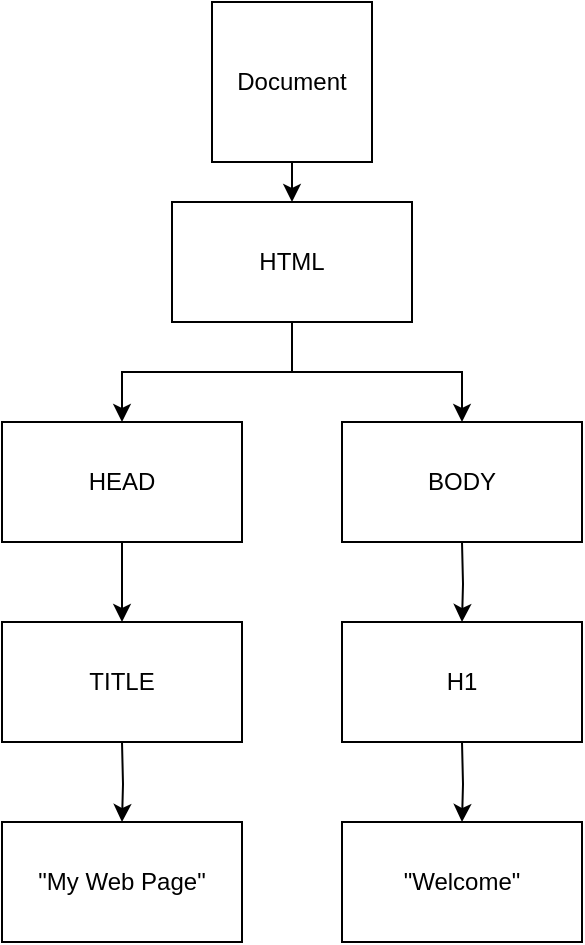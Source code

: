 <mxfile version="19.0.0" type="github">
  <diagram id="cRLgliQMGQ-1TOJEBZo5" name="Page-1">
    <mxGraphModel dx="1143" dy="534" grid="1" gridSize="10" guides="1" tooltips="1" connect="1" arrows="1" fold="1" page="1" pageScale="1" pageWidth="850" pageHeight="1100" math="0" shadow="0">
      <root>
        <mxCell id="0" />
        <mxCell id="1" parent="0" />
        <mxCell id="NEqLIp1LdVRqIWkXqVdn-3" style="edgeStyle=orthogonalEdgeStyle;rounded=0;orthogonalLoop=1;jettySize=auto;html=1;exitX=0.5;exitY=1;exitDx=0;exitDy=0;entryX=0.5;entryY=0;entryDx=0;entryDy=0;" edge="1" parent="1" source="NEqLIp1LdVRqIWkXqVdn-1" target="NEqLIp1LdVRqIWkXqVdn-2">
          <mxGeometry relative="1" as="geometry" />
        </mxCell>
        <mxCell id="NEqLIp1LdVRqIWkXqVdn-1" value="Document" style="whiteSpace=wrap;html=1;aspect=fixed;" vertex="1" parent="1">
          <mxGeometry x="385" y="30" width="80" height="80" as="geometry" />
        </mxCell>
        <mxCell id="NEqLIp1LdVRqIWkXqVdn-5" value="" style="edgeStyle=orthogonalEdgeStyle;rounded=0;orthogonalLoop=1;jettySize=auto;html=1;" edge="1" parent="1" source="NEqLIp1LdVRqIWkXqVdn-2" target="NEqLIp1LdVRqIWkXqVdn-4">
          <mxGeometry relative="1" as="geometry" />
        </mxCell>
        <mxCell id="NEqLIp1LdVRqIWkXqVdn-2" value="HTML" style="rounded=0;whiteSpace=wrap;html=1;" vertex="1" parent="1">
          <mxGeometry x="365" y="130" width="120" height="60" as="geometry" />
        </mxCell>
        <mxCell id="NEqLIp1LdVRqIWkXqVdn-9" value="" style="edgeStyle=orthogonalEdgeStyle;rounded=0;orthogonalLoop=1;jettySize=auto;html=1;" edge="1" parent="1" source="NEqLIp1LdVRqIWkXqVdn-4" target="NEqLIp1LdVRqIWkXqVdn-8">
          <mxGeometry relative="1" as="geometry" />
        </mxCell>
        <mxCell id="NEqLIp1LdVRqIWkXqVdn-4" value="HEAD" style="rounded=0;whiteSpace=wrap;html=1;" vertex="1" parent="1">
          <mxGeometry x="280" y="240" width="120" height="60" as="geometry" />
        </mxCell>
        <mxCell id="NEqLIp1LdVRqIWkXqVdn-6" value="BODY" style="rounded=0;whiteSpace=wrap;html=1;" vertex="1" parent="1">
          <mxGeometry x="450" y="240" width="120" height="60" as="geometry" />
        </mxCell>
        <mxCell id="NEqLIp1LdVRqIWkXqVdn-7" value="" style="edgeStyle=orthogonalEdgeStyle;rounded=0;orthogonalLoop=1;jettySize=auto;html=1;exitX=0.5;exitY=1;exitDx=0;exitDy=0;" edge="1" parent="1" source="NEqLIp1LdVRqIWkXqVdn-2" target="NEqLIp1LdVRqIWkXqVdn-6">
          <mxGeometry relative="1" as="geometry">
            <mxPoint x="435" y="200" as="sourcePoint" />
            <mxPoint x="350" y="250" as="targetPoint" />
          </mxGeometry>
        </mxCell>
        <mxCell id="NEqLIp1LdVRqIWkXqVdn-8" value="TITLE" style="rounded=0;whiteSpace=wrap;html=1;" vertex="1" parent="1">
          <mxGeometry x="280" y="340" width="120" height="60" as="geometry" />
        </mxCell>
        <mxCell id="NEqLIp1LdVRqIWkXqVdn-10" value="" style="edgeStyle=orthogonalEdgeStyle;rounded=0;orthogonalLoop=1;jettySize=auto;html=1;" edge="1" parent="1" target="NEqLIp1LdVRqIWkXqVdn-11">
          <mxGeometry relative="1" as="geometry">
            <mxPoint x="510" y="300" as="sourcePoint" />
          </mxGeometry>
        </mxCell>
        <mxCell id="NEqLIp1LdVRqIWkXqVdn-11" value="H1" style="rounded=0;whiteSpace=wrap;html=1;" vertex="1" parent="1">
          <mxGeometry x="450" y="340" width="120" height="60" as="geometry" />
        </mxCell>
        <mxCell id="NEqLIp1LdVRqIWkXqVdn-12" value="" style="edgeStyle=orthogonalEdgeStyle;rounded=0;orthogonalLoop=1;jettySize=auto;html=1;" edge="1" parent="1" target="NEqLIp1LdVRqIWkXqVdn-13">
          <mxGeometry relative="1" as="geometry">
            <mxPoint x="340" y="400" as="sourcePoint" />
          </mxGeometry>
        </mxCell>
        <mxCell id="NEqLIp1LdVRqIWkXqVdn-13" value="&quot;My Web Page&quot;" style="rounded=0;whiteSpace=wrap;html=1;" vertex="1" parent="1">
          <mxGeometry x="280" y="440" width="120" height="60" as="geometry" />
        </mxCell>
        <mxCell id="NEqLIp1LdVRqIWkXqVdn-14" value="" style="edgeStyle=orthogonalEdgeStyle;rounded=0;orthogonalLoop=1;jettySize=auto;html=1;" edge="1" parent="1" target="NEqLIp1LdVRqIWkXqVdn-15">
          <mxGeometry relative="1" as="geometry">
            <mxPoint x="510" y="400" as="sourcePoint" />
          </mxGeometry>
        </mxCell>
        <mxCell id="NEqLIp1LdVRqIWkXqVdn-15" value="&quot;Welcome&quot;" style="rounded=0;whiteSpace=wrap;html=1;" vertex="1" parent="1">
          <mxGeometry x="450" y="440" width="120" height="60" as="geometry" />
        </mxCell>
      </root>
    </mxGraphModel>
  </diagram>
</mxfile>
